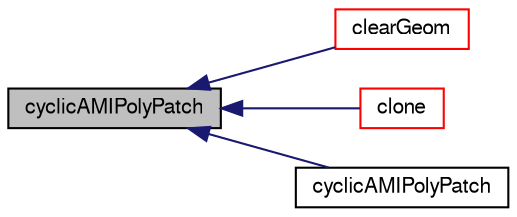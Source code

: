 digraph "cyclicAMIPolyPatch"
{
  bgcolor="transparent";
  edge [fontname="FreeSans",fontsize="10",labelfontname="FreeSans",labelfontsize="10"];
  node [fontname="FreeSans",fontsize="10",shape=record];
  rankdir="LR";
  Node1 [label="cyclicAMIPolyPatch",height=0.2,width=0.4,color="black", fillcolor="grey75", style="filled", fontcolor="black"];
  Node1 -> Node2 [dir="back",color="midnightblue",fontsize="10",style="solid",fontname="FreeSans"];
  Node2 [label="clearGeom",height=0.2,width=0.4,color="red",URL="$a24946.html#a499a7f858dc495c47b618e168fec6372",tooltip="Clear geometry. "];
  Node1 -> Node4 [dir="back",color="midnightblue",fontsize="10",style="solid",fontname="FreeSans"];
  Node4 [label="clone",height=0.2,width=0.4,color="red",URL="$a24946.html#adbf8c0a436d777bd346c3ab2a4b087df",tooltip="Construct and return a clone, resetting the boundary mesh. "];
  Node1 -> Node6 [dir="back",color="midnightblue",fontsize="10",style="solid",fontname="FreeSans"];
  Node6 [label="cyclicAMIPolyPatch",height=0.2,width=0.4,color="black",URL="$a24946.html#aea789b13addb63ac3e355b5796829da8",tooltip="Construct from dictionary. "];
}
